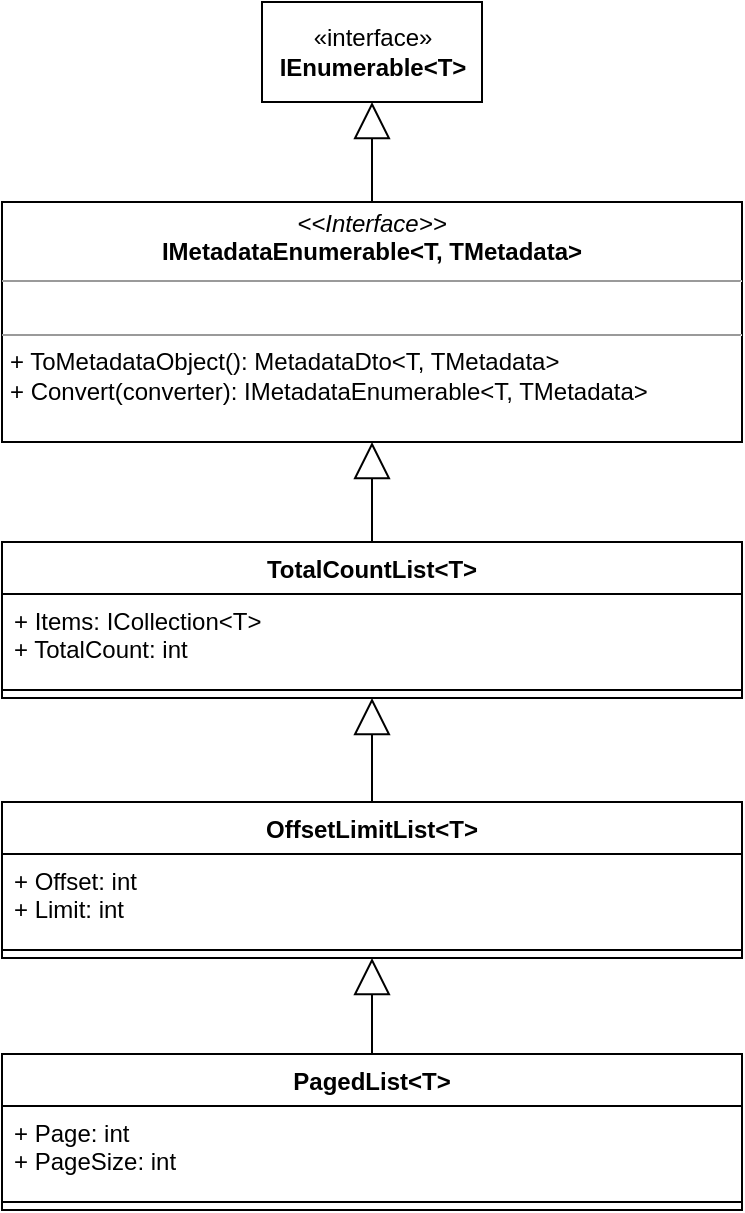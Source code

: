 <mxfile version="13.6.8" type="device"><diagram name="Pagination" id="9f46799a-70d6-7492-0946-bef42562c5a5"><mxGraphModel dx="1046" dy="574" grid="1" gridSize="10" guides="1" tooltips="1" connect="1" arrows="1" fold="1" page="1" pageScale="1" pageWidth="827" pageHeight="1169" background="#ffffff" math="0" shadow="0"><root><mxCell id="0"/><mxCell id="1" parent="0"/><mxCell id="Yt6bNHSjoR1I5PvkeIIU-3" value="«interface»&lt;br&gt;&lt;b&gt;IEnumerable&amp;lt;T&amp;gt;&lt;/b&gt;" style="html=1;" parent="1" vertex="1"><mxGeometry x="160" y="20" width="110" height="50" as="geometry"/></mxCell><mxCell id="Yt6bNHSjoR1I5PvkeIIU-5" value="" style="edgeStyle=orthogonalEdgeStyle;rounded=0;html=1;jettySize=auto;orthogonalLoop=1;endArrow=block;endFill=0;endSize=16;" parent="1" source="Yt6bNHSjoR1I5PvkeIIU-4" target="Yt6bNHSjoR1I5PvkeIIU-3" edge="1"><mxGeometry relative="1" as="geometry"/></mxCell><mxCell id="Yt6bNHSjoR1I5PvkeIIU-4" value="&lt;p style=&quot;margin: 0px ; margin-top: 4px ; text-align: center&quot;&gt;&lt;i&gt;&amp;lt;&amp;lt;Interface&amp;gt;&amp;gt;&lt;/i&gt;&lt;br&gt;&lt;b&gt;IMetadataEnumerable&amp;lt;T, TMetadata&amp;gt;&lt;/b&gt;&lt;br&gt;&lt;/p&gt;&lt;hr size=&quot;1&quot;&gt;&lt;p style=&quot;margin: 0px ; margin-left: 4px&quot;&gt;&lt;br&gt;&lt;/p&gt;&lt;hr size=&quot;1&quot;&gt;&lt;p style=&quot;margin: 0px ; margin-left: 4px&quot;&gt;+ ToMetadataObject(): MetadataDto&amp;lt;T, TMetadata&amp;gt;&lt;br&gt;+ Convert(converter): IMetadataEnumerable&amp;lt;T, TMetadata&amp;gt;&lt;/p&gt;" style="verticalAlign=top;align=left;overflow=fill;fontSize=12;fontFamily=Helvetica;html=1;" parent="1" vertex="1"><mxGeometry x="30" y="120" width="370" height="120" as="geometry"/></mxCell><mxCell id="Yt6bNHSjoR1I5PvkeIIU-22" value="" style="edgeStyle=orthogonalEdgeStyle;rounded=0;html=1;endArrow=block;endFill=0;jettySize=auto;orthogonalLoop=1;endSize=16;" parent="1" source="Yt6bNHSjoR1I5PvkeIIU-11" target="Yt6bNHSjoR1I5PvkeIIU-4" edge="1"><mxGeometry relative="1" as="geometry"/></mxCell><mxCell id="Yt6bNHSjoR1I5PvkeIIU-24" value="" style="edgeStyle=orthogonalEdgeStyle;rounded=0;html=1;endArrow=block;endFill=0;jettySize=auto;orthogonalLoop=1;entryX=0.5;entryY=1;entryDx=0;entryDy=0;endSize=16;" parent="1" source="Yt6bNHSjoR1I5PvkeIIU-15" target="Yt6bNHSjoR1I5PvkeIIU-6" edge="1"><mxGeometry relative="1" as="geometry"><mxPoint x="215" y="450" as="targetPoint"/><Array as="points"/></mxGeometry></mxCell><mxCell id="Yt6bNHSjoR1I5PvkeIIU-15" value="PagedList&lt;T&gt;" style="swimlane;fontStyle=1;align=center;verticalAlign=top;childLayout=stackLayout;horizontal=1;startSize=26;horizontalStack=0;resizeParent=1;resizeParentMax=0;resizeLast=0;collapsible=1;marginBottom=0;" parent="1" vertex="1"><mxGeometry x="30" y="546" width="370" height="78" as="geometry"/></mxCell><mxCell id="Yt6bNHSjoR1I5PvkeIIU-16" value="+ Page: int&#10;+ PageSize: int&#10;" style="text;strokeColor=none;fillColor=none;align=left;verticalAlign=top;spacingLeft=4;spacingRight=4;overflow=hidden;rotatable=0;points=[[0,0.5],[1,0.5]];portConstraint=eastwest;" parent="Yt6bNHSjoR1I5PvkeIIU-15" vertex="1"><mxGeometry y="26" width="370" height="44" as="geometry"/></mxCell><mxCell id="Yt6bNHSjoR1I5PvkeIIU-17" value="" style="line;strokeWidth=1;fillColor=none;align=left;verticalAlign=middle;spacingTop=-1;spacingLeft=3;spacingRight=3;rotatable=0;labelPosition=right;points=[];portConstraint=eastwest;" parent="Yt6bNHSjoR1I5PvkeIIU-15" vertex="1"><mxGeometry y="70" width="370" height="8" as="geometry"/></mxCell><mxCell id="Yt6bNHSjoR1I5PvkeIIU-11" value="TotalCountList&lt;T&gt;" style="swimlane;fontStyle=1;align=center;verticalAlign=top;childLayout=stackLayout;horizontal=1;startSize=26;horizontalStack=0;resizeParent=1;resizeParentMax=0;resizeLast=0;collapsible=1;marginBottom=0;" parent="1" vertex="1"><mxGeometry x="30" y="290" width="370" height="78" as="geometry"/></mxCell><mxCell id="Yt6bNHSjoR1I5PvkeIIU-12" value="+ Items: ICollection&lt;T&gt;&#10;+ TotalCount: int&#10;" style="text;strokeColor=none;fillColor=none;align=left;verticalAlign=top;spacingLeft=4;spacingRight=4;overflow=hidden;rotatable=0;points=[[0,0.5],[1,0.5]];portConstraint=eastwest;" parent="Yt6bNHSjoR1I5PvkeIIU-11" vertex="1"><mxGeometry y="26" width="370" height="44" as="geometry"/></mxCell><mxCell id="Yt6bNHSjoR1I5PvkeIIU-13" value="" style="line;strokeWidth=1;fillColor=none;align=left;verticalAlign=middle;spacingTop=-1;spacingLeft=3;spacingRight=3;rotatable=0;labelPosition=right;points=[];portConstraint=eastwest;" parent="Yt6bNHSjoR1I5PvkeIIU-11" vertex="1"><mxGeometry y="70" width="370" height="8" as="geometry"/></mxCell><mxCell id="Yt6bNHSjoR1I5PvkeIIU-6" value="OffsetLimitList&lt;T&gt;" style="swimlane;fontStyle=1;align=center;verticalAlign=top;childLayout=stackLayout;horizontal=1;startSize=26;horizontalStack=0;resizeParent=1;resizeParentMax=0;resizeLast=0;collapsible=1;marginBottom=0;" parent="1" vertex="1"><mxGeometry x="30" y="420" width="370" height="78" as="geometry"/></mxCell><mxCell id="Yt6bNHSjoR1I5PvkeIIU-7" value="+ Offset: int&#10;+ Limit: int&#10;" style="text;strokeColor=none;fillColor=none;align=left;verticalAlign=top;spacingLeft=4;spacingRight=4;overflow=hidden;rotatable=0;points=[[0,0.5],[1,0.5]];portConstraint=eastwest;" parent="Yt6bNHSjoR1I5PvkeIIU-6" vertex="1"><mxGeometry y="26" width="370" height="44" as="geometry"/></mxCell><mxCell id="Yt6bNHSjoR1I5PvkeIIU-8" value="" style="line;strokeWidth=1;fillColor=none;align=left;verticalAlign=middle;spacingTop=-1;spacingLeft=3;spacingRight=3;rotatable=0;labelPosition=right;points=[];portConstraint=eastwest;" parent="Yt6bNHSjoR1I5PvkeIIU-6" vertex="1"><mxGeometry y="70" width="370" height="8" as="geometry"/></mxCell><mxCell id="FGMUlcJzkmTQQ8Ua5t2T-2" value="" style="edgeStyle=orthogonalEdgeStyle;rounded=0;html=1;endArrow=block;endFill=0;jettySize=auto;orthogonalLoop=1;endSize=16;" edge="1" parent="1" target="Yt6bNHSjoR1I5PvkeIIU-11"><mxGeometry relative="1" as="geometry"><mxPoint x="215" y="420" as="sourcePoint"/><mxPoint x="225" y="250" as="targetPoint"/><Array as="points"><mxPoint x="215" y="390"/><mxPoint x="215" y="390"/></Array></mxGeometry></mxCell></root></mxGraphModel></diagram></mxfile>